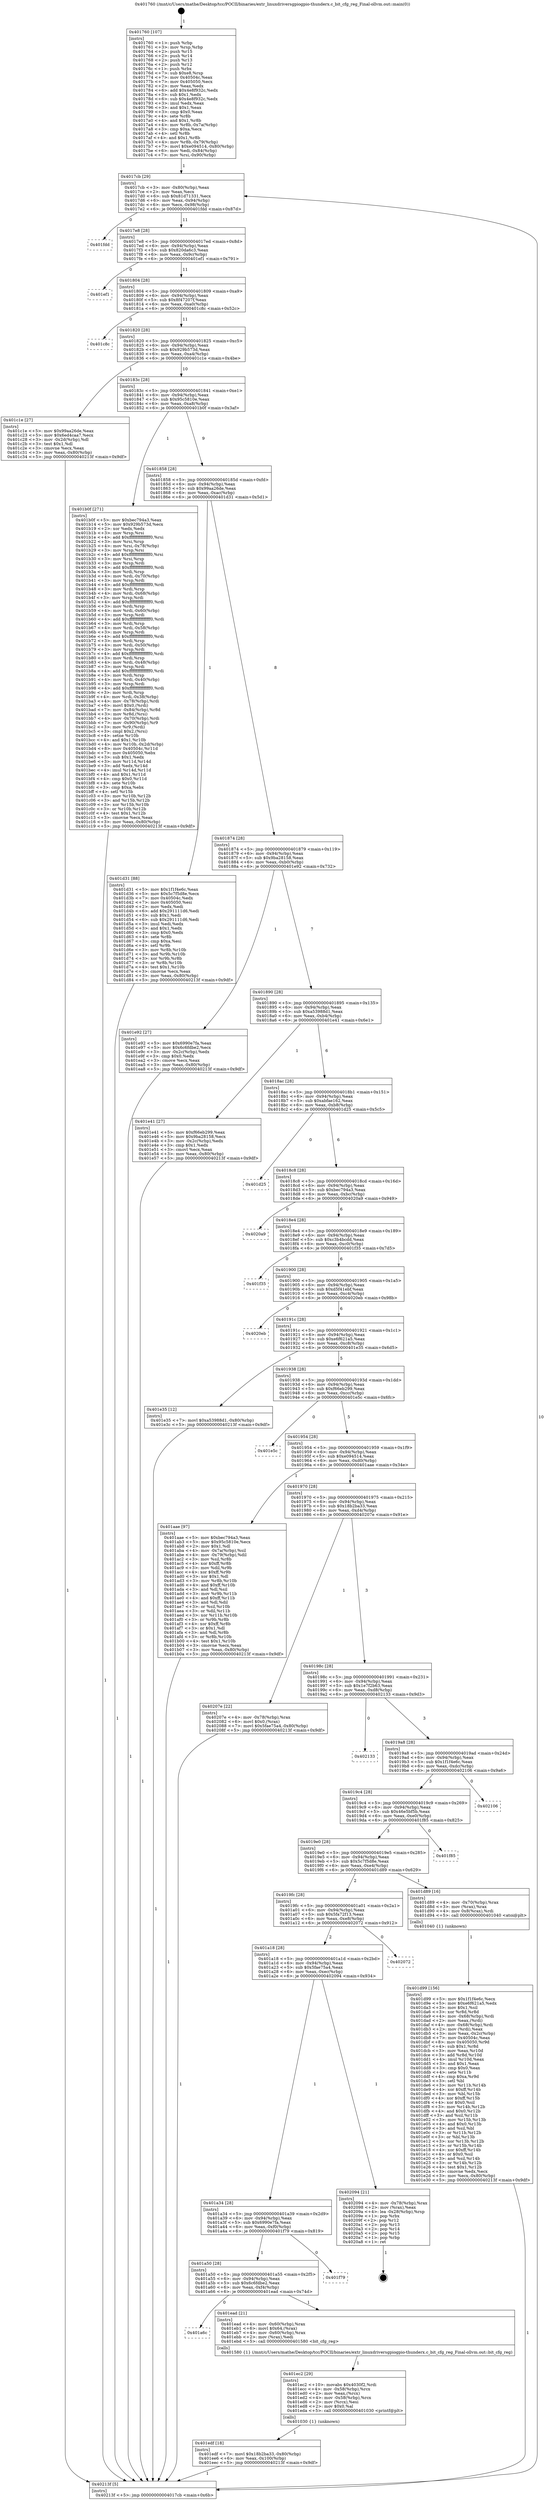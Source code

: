 digraph "0x401760" {
  label = "0x401760 (/mnt/c/Users/mathe/Desktop/tcc/POCII/binaries/extr_linuxdriversgpiogpio-thunderx.c_bit_cfg_reg_Final-ollvm.out::main(0))"
  labelloc = "t"
  node[shape=record]

  Entry [label="",width=0.3,height=0.3,shape=circle,fillcolor=black,style=filled]
  "0x4017cb" [label="{
     0x4017cb [29]\l
     | [instrs]\l
     &nbsp;&nbsp;0x4017cb \<+3\>: mov -0x80(%rbp),%eax\l
     &nbsp;&nbsp;0x4017ce \<+2\>: mov %eax,%ecx\l
     &nbsp;&nbsp;0x4017d0 \<+6\>: sub $0x81d71331,%ecx\l
     &nbsp;&nbsp;0x4017d6 \<+6\>: mov %eax,-0x94(%rbp)\l
     &nbsp;&nbsp;0x4017dc \<+6\>: mov %ecx,-0x98(%rbp)\l
     &nbsp;&nbsp;0x4017e2 \<+6\>: je 0000000000401fdd \<main+0x87d\>\l
  }"]
  "0x401fdd" [label="{
     0x401fdd\l
  }", style=dashed]
  "0x4017e8" [label="{
     0x4017e8 [28]\l
     | [instrs]\l
     &nbsp;&nbsp;0x4017e8 \<+5\>: jmp 00000000004017ed \<main+0x8d\>\l
     &nbsp;&nbsp;0x4017ed \<+6\>: mov -0x94(%rbp),%eax\l
     &nbsp;&nbsp;0x4017f3 \<+5\>: sub $0x820da6c3,%eax\l
     &nbsp;&nbsp;0x4017f8 \<+6\>: mov %eax,-0x9c(%rbp)\l
     &nbsp;&nbsp;0x4017fe \<+6\>: je 0000000000401ef1 \<main+0x791\>\l
  }"]
  Exit [label="",width=0.3,height=0.3,shape=circle,fillcolor=black,style=filled,peripheries=2]
  "0x401ef1" [label="{
     0x401ef1\l
  }", style=dashed]
  "0x401804" [label="{
     0x401804 [28]\l
     | [instrs]\l
     &nbsp;&nbsp;0x401804 \<+5\>: jmp 0000000000401809 \<main+0xa9\>\l
     &nbsp;&nbsp;0x401809 \<+6\>: mov -0x94(%rbp),%eax\l
     &nbsp;&nbsp;0x40180f \<+5\>: sub $0x8f47207f,%eax\l
     &nbsp;&nbsp;0x401814 \<+6\>: mov %eax,-0xa0(%rbp)\l
     &nbsp;&nbsp;0x40181a \<+6\>: je 0000000000401c8c \<main+0x52c\>\l
  }"]
  "0x401edf" [label="{
     0x401edf [18]\l
     | [instrs]\l
     &nbsp;&nbsp;0x401edf \<+7\>: movl $0x18b2ba33,-0x80(%rbp)\l
     &nbsp;&nbsp;0x401ee6 \<+6\>: mov %eax,-0x100(%rbp)\l
     &nbsp;&nbsp;0x401eec \<+5\>: jmp 000000000040213f \<main+0x9df\>\l
  }"]
  "0x401c8c" [label="{
     0x401c8c\l
  }", style=dashed]
  "0x401820" [label="{
     0x401820 [28]\l
     | [instrs]\l
     &nbsp;&nbsp;0x401820 \<+5\>: jmp 0000000000401825 \<main+0xc5\>\l
     &nbsp;&nbsp;0x401825 \<+6\>: mov -0x94(%rbp),%eax\l
     &nbsp;&nbsp;0x40182b \<+5\>: sub $0x929b573d,%eax\l
     &nbsp;&nbsp;0x401830 \<+6\>: mov %eax,-0xa4(%rbp)\l
     &nbsp;&nbsp;0x401836 \<+6\>: je 0000000000401c1e \<main+0x4be\>\l
  }"]
  "0x401ec2" [label="{
     0x401ec2 [29]\l
     | [instrs]\l
     &nbsp;&nbsp;0x401ec2 \<+10\>: movabs $0x4030f2,%rdi\l
     &nbsp;&nbsp;0x401ecc \<+4\>: mov -0x58(%rbp),%rcx\l
     &nbsp;&nbsp;0x401ed0 \<+2\>: mov %eax,(%rcx)\l
     &nbsp;&nbsp;0x401ed2 \<+4\>: mov -0x58(%rbp),%rcx\l
     &nbsp;&nbsp;0x401ed6 \<+2\>: mov (%rcx),%esi\l
     &nbsp;&nbsp;0x401ed8 \<+2\>: mov $0x0,%al\l
     &nbsp;&nbsp;0x401eda \<+5\>: call 0000000000401030 \<printf@plt\>\l
     | [calls]\l
     &nbsp;&nbsp;0x401030 \{1\} (unknown)\l
  }"]
  "0x401c1e" [label="{
     0x401c1e [27]\l
     | [instrs]\l
     &nbsp;&nbsp;0x401c1e \<+5\>: mov $0x99aa26de,%eax\l
     &nbsp;&nbsp;0x401c23 \<+5\>: mov $0x6ed4caa7,%ecx\l
     &nbsp;&nbsp;0x401c28 \<+3\>: mov -0x2d(%rbp),%dl\l
     &nbsp;&nbsp;0x401c2b \<+3\>: test $0x1,%dl\l
     &nbsp;&nbsp;0x401c2e \<+3\>: cmovne %ecx,%eax\l
     &nbsp;&nbsp;0x401c31 \<+3\>: mov %eax,-0x80(%rbp)\l
     &nbsp;&nbsp;0x401c34 \<+5\>: jmp 000000000040213f \<main+0x9df\>\l
  }"]
  "0x40183c" [label="{
     0x40183c [28]\l
     | [instrs]\l
     &nbsp;&nbsp;0x40183c \<+5\>: jmp 0000000000401841 \<main+0xe1\>\l
     &nbsp;&nbsp;0x401841 \<+6\>: mov -0x94(%rbp),%eax\l
     &nbsp;&nbsp;0x401847 \<+5\>: sub $0x95c5810e,%eax\l
     &nbsp;&nbsp;0x40184c \<+6\>: mov %eax,-0xa8(%rbp)\l
     &nbsp;&nbsp;0x401852 \<+6\>: je 0000000000401b0f \<main+0x3af\>\l
  }"]
  "0x401a6c" [label="{
     0x401a6c\l
  }", style=dashed]
  "0x401b0f" [label="{
     0x401b0f [271]\l
     | [instrs]\l
     &nbsp;&nbsp;0x401b0f \<+5\>: mov $0xbec794a3,%eax\l
     &nbsp;&nbsp;0x401b14 \<+5\>: mov $0x929b573d,%ecx\l
     &nbsp;&nbsp;0x401b19 \<+2\>: xor %edx,%edx\l
     &nbsp;&nbsp;0x401b1b \<+3\>: mov %rsp,%rsi\l
     &nbsp;&nbsp;0x401b1e \<+4\>: add $0xfffffffffffffff0,%rsi\l
     &nbsp;&nbsp;0x401b22 \<+3\>: mov %rsi,%rsp\l
     &nbsp;&nbsp;0x401b25 \<+4\>: mov %rsi,-0x78(%rbp)\l
     &nbsp;&nbsp;0x401b29 \<+3\>: mov %rsp,%rsi\l
     &nbsp;&nbsp;0x401b2c \<+4\>: add $0xfffffffffffffff0,%rsi\l
     &nbsp;&nbsp;0x401b30 \<+3\>: mov %rsi,%rsp\l
     &nbsp;&nbsp;0x401b33 \<+3\>: mov %rsp,%rdi\l
     &nbsp;&nbsp;0x401b36 \<+4\>: add $0xfffffffffffffff0,%rdi\l
     &nbsp;&nbsp;0x401b3a \<+3\>: mov %rdi,%rsp\l
     &nbsp;&nbsp;0x401b3d \<+4\>: mov %rdi,-0x70(%rbp)\l
     &nbsp;&nbsp;0x401b41 \<+3\>: mov %rsp,%rdi\l
     &nbsp;&nbsp;0x401b44 \<+4\>: add $0xfffffffffffffff0,%rdi\l
     &nbsp;&nbsp;0x401b48 \<+3\>: mov %rdi,%rsp\l
     &nbsp;&nbsp;0x401b4b \<+4\>: mov %rdi,-0x68(%rbp)\l
     &nbsp;&nbsp;0x401b4f \<+3\>: mov %rsp,%rdi\l
     &nbsp;&nbsp;0x401b52 \<+4\>: add $0xfffffffffffffff0,%rdi\l
     &nbsp;&nbsp;0x401b56 \<+3\>: mov %rdi,%rsp\l
     &nbsp;&nbsp;0x401b59 \<+4\>: mov %rdi,-0x60(%rbp)\l
     &nbsp;&nbsp;0x401b5d \<+3\>: mov %rsp,%rdi\l
     &nbsp;&nbsp;0x401b60 \<+4\>: add $0xfffffffffffffff0,%rdi\l
     &nbsp;&nbsp;0x401b64 \<+3\>: mov %rdi,%rsp\l
     &nbsp;&nbsp;0x401b67 \<+4\>: mov %rdi,-0x58(%rbp)\l
     &nbsp;&nbsp;0x401b6b \<+3\>: mov %rsp,%rdi\l
     &nbsp;&nbsp;0x401b6e \<+4\>: add $0xfffffffffffffff0,%rdi\l
     &nbsp;&nbsp;0x401b72 \<+3\>: mov %rdi,%rsp\l
     &nbsp;&nbsp;0x401b75 \<+4\>: mov %rdi,-0x50(%rbp)\l
     &nbsp;&nbsp;0x401b79 \<+3\>: mov %rsp,%rdi\l
     &nbsp;&nbsp;0x401b7c \<+4\>: add $0xfffffffffffffff0,%rdi\l
     &nbsp;&nbsp;0x401b80 \<+3\>: mov %rdi,%rsp\l
     &nbsp;&nbsp;0x401b83 \<+4\>: mov %rdi,-0x48(%rbp)\l
     &nbsp;&nbsp;0x401b87 \<+3\>: mov %rsp,%rdi\l
     &nbsp;&nbsp;0x401b8a \<+4\>: add $0xfffffffffffffff0,%rdi\l
     &nbsp;&nbsp;0x401b8e \<+3\>: mov %rdi,%rsp\l
     &nbsp;&nbsp;0x401b91 \<+4\>: mov %rdi,-0x40(%rbp)\l
     &nbsp;&nbsp;0x401b95 \<+3\>: mov %rsp,%rdi\l
     &nbsp;&nbsp;0x401b98 \<+4\>: add $0xfffffffffffffff0,%rdi\l
     &nbsp;&nbsp;0x401b9c \<+3\>: mov %rdi,%rsp\l
     &nbsp;&nbsp;0x401b9f \<+4\>: mov %rdi,-0x38(%rbp)\l
     &nbsp;&nbsp;0x401ba3 \<+4\>: mov -0x78(%rbp),%rdi\l
     &nbsp;&nbsp;0x401ba7 \<+6\>: movl $0x0,(%rdi)\l
     &nbsp;&nbsp;0x401bad \<+7\>: mov -0x84(%rbp),%r8d\l
     &nbsp;&nbsp;0x401bb4 \<+3\>: mov %r8d,(%rsi)\l
     &nbsp;&nbsp;0x401bb7 \<+4\>: mov -0x70(%rbp),%rdi\l
     &nbsp;&nbsp;0x401bbb \<+7\>: mov -0x90(%rbp),%r9\l
     &nbsp;&nbsp;0x401bc2 \<+3\>: mov %r9,(%rdi)\l
     &nbsp;&nbsp;0x401bc5 \<+3\>: cmpl $0x2,(%rsi)\l
     &nbsp;&nbsp;0x401bc8 \<+4\>: setne %r10b\l
     &nbsp;&nbsp;0x401bcc \<+4\>: and $0x1,%r10b\l
     &nbsp;&nbsp;0x401bd0 \<+4\>: mov %r10b,-0x2d(%rbp)\l
     &nbsp;&nbsp;0x401bd4 \<+8\>: mov 0x40504c,%r11d\l
     &nbsp;&nbsp;0x401bdc \<+7\>: mov 0x405050,%ebx\l
     &nbsp;&nbsp;0x401be3 \<+3\>: sub $0x1,%edx\l
     &nbsp;&nbsp;0x401be6 \<+3\>: mov %r11d,%r14d\l
     &nbsp;&nbsp;0x401be9 \<+3\>: add %edx,%r14d\l
     &nbsp;&nbsp;0x401bec \<+4\>: imul %r14d,%r11d\l
     &nbsp;&nbsp;0x401bf0 \<+4\>: and $0x1,%r11d\l
     &nbsp;&nbsp;0x401bf4 \<+4\>: cmp $0x0,%r11d\l
     &nbsp;&nbsp;0x401bf8 \<+4\>: sete %r10b\l
     &nbsp;&nbsp;0x401bfc \<+3\>: cmp $0xa,%ebx\l
     &nbsp;&nbsp;0x401bff \<+4\>: setl %r15b\l
     &nbsp;&nbsp;0x401c03 \<+3\>: mov %r10b,%r12b\l
     &nbsp;&nbsp;0x401c06 \<+3\>: and %r15b,%r12b\l
     &nbsp;&nbsp;0x401c09 \<+3\>: xor %r15b,%r10b\l
     &nbsp;&nbsp;0x401c0c \<+3\>: or %r10b,%r12b\l
     &nbsp;&nbsp;0x401c0f \<+4\>: test $0x1,%r12b\l
     &nbsp;&nbsp;0x401c13 \<+3\>: cmovne %ecx,%eax\l
     &nbsp;&nbsp;0x401c16 \<+3\>: mov %eax,-0x80(%rbp)\l
     &nbsp;&nbsp;0x401c19 \<+5\>: jmp 000000000040213f \<main+0x9df\>\l
  }"]
  "0x401858" [label="{
     0x401858 [28]\l
     | [instrs]\l
     &nbsp;&nbsp;0x401858 \<+5\>: jmp 000000000040185d \<main+0xfd\>\l
     &nbsp;&nbsp;0x40185d \<+6\>: mov -0x94(%rbp),%eax\l
     &nbsp;&nbsp;0x401863 \<+5\>: sub $0x99aa26de,%eax\l
     &nbsp;&nbsp;0x401868 \<+6\>: mov %eax,-0xac(%rbp)\l
     &nbsp;&nbsp;0x40186e \<+6\>: je 0000000000401d31 \<main+0x5d1\>\l
  }"]
  "0x401ead" [label="{
     0x401ead [21]\l
     | [instrs]\l
     &nbsp;&nbsp;0x401ead \<+4\>: mov -0x60(%rbp),%rax\l
     &nbsp;&nbsp;0x401eb1 \<+6\>: movl $0x64,(%rax)\l
     &nbsp;&nbsp;0x401eb7 \<+4\>: mov -0x60(%rbp),%rax\l
     &nbsp;&nbsp;0x401ebb \<+2\>: mov (%rax),%edi\l
     &nbsp;&nbsp;0x401ebd \<+5\>: call 0000000000401580 \<bit_cfg_reg\>\l
     | [calls]\l
     &nbsp;&nbsp;0x401580 \{1\} (/mnt/c/Users/mathe/Desktop/tcc/POCII/binaries/extr_linuxdriversgpiogpio-thunderx.c_bit_cfg_reg_Final-ollvm.out::bit_cfg_reg)\l
  }"]
  "0x401d31" [label="{
     0x401d31 [88]\l
     | [instrs]\l
     &nbsp;&nbsp;0x401d31 \<+5\>: mov $0x1f1f4e6c,%eax\l
     &nbsp;&nbsp;0x401d36 \<+5\>: mov $0x5c7f5d8e,%ecx\l
     &nbsp;&nbsp;0x401d3b \<+7\>: mov 0x40504c,%edx\l
     &nbsp;&nbsp;0x401d42 \<+7\>: mov 0x405050,%esi\l
     &nbsp;&nbsp;0x401d49 \<+2\>: mov %edx,%edi\l
     &nbsp;&nbsp;0x401d4b \<+6\>: add $0x291111d6,%edi\l
     &nbsp;&nbsp;0x401d51 \<+3\>: sub $0x1,%edi\l
     &nbsp;&nbsp;0x401d54 \<+6\>: sub $0x291111d6,%edi\l
     &nbsp;&nbsp;0x401d5a \<+3\>: imul %edi,%edx\l
     &nbsp;&nbsp;0x401d5d \<+3\>: and $0x1,%edx\l
     &nbsp;&nbsp;0x401d60 \<+3\>: cmp $0x0,%edx\l
     &nbsp;&nbsp;0x401d63 \<+4\>: sete %r8b\l
     &nbsp;&nbsp;0x401d67 \<+3\>: cmp $0xa,%esi\l
     &nbsp;&nbsp;0x401d6a \<+4\>: setl %r9b\l
     &nbsp;&nbsp;0x401d6e \<+3\>: mov %r8b,%r10b\l
     &nbsp;&nbsp;0x401d71 \<+3\>: and %r9b,%r10b\l
     &nbsp;&nbsp;0x401d74 \<+3\>: xor %r9b,%r8b\l
     &nbsp;&nbsp;0x401d77 \<+3\>: or %r8b,%r10b\l
     &nbsp;&nbsp;0x401d7a \<+4\>: test $0x1,%r10b\l
     &nbsp;&nbsp;0x401d7e \<+3\>: cmovne %ecx,%eax\l
     &nbsp;&nbsp;0x401d81 \<+3\>: mov %eax,-0x80(%rbp)\l
     &nbsp;&nbsp;0x401d84 \<+5\>: jmp 000000000040213f \<main+0x9df\>\l
  }"]
  "0x401874" [label="{
     0x401874 [28]\l
     | [instrs]\l
     &nbsp;&nbsp;0x401874 \<+5\>: jmp 0000000000401879 \<main+0x119\>\l
     &nbsp;&nbsp;0x401879 \<+6\>: mov -0x94(%rbp),%eax\l
     &nbsp;&nbsp;0x40187f \<+5\>: sub $0x9ba28158,%eax\l
     &nbsp;&nbsp;0x401884 \<+6\>: mov %eax,-0xb0(%rbp)\l
     &nbsp;&nbsp;0x40188a \<+6\>: je 0000000000401e92 \<main+0x732\>\l
  }"]
  "0x401a50" [label="{
     0x401a50 [28]\l
     | [instrs]\l
     &nbsp;&nbsp;0x401a50 \<+5\>: jmp 0000000000401a55 \<main+0x2f5\>\l
     &nbsp;&nbsp;0x401a55 \<+6\>: mov -0x94(%rbp),%eax\l
     &nbsp;&nbsp;0x401a5b \<+5\>: sub $0x6c6fdbe2,%eax\l
     &nbsp;&nbsp;0x401a60 \<+6\>: mov %eax,-0xf4(%rbp)\l
     &nbsp;&nbsp;0x401a66 \<+6\>: je 0000000000401ead \<main+0x74d\>\l
  }"]
  "0x401e92" [label="{
     0x401e92 [27]\l
     | [instrs]\l
     &nbsp;&nbsp;0x401e92 \<+5\>: mov $0x6990e7fa,%eax\l
     &nbsp;&nbsp;0x401e97 \<+5\>: mov $0x6c6fdbe2,%ecx\l
     &nbsp;&nbsp;0x401e9c \<+3\>: mov -0x2c(%rbp),%edx\l
     &nbsp;&nbsp;0x401e9f \<+3\>: cmp $0x0,%edx\l
     &nbsp;&nbsp;0x401ea2 \<+3\>: cmove %ecx,%eax\l
     &nbsp;&nbsp;0x401ea5 \<+3\>: mov %eax,-0x80(%rbp)\l
     &nbsp;&nbsp;0x401ea8 \<+5\>: jmp 000000000040213f \<main+0x9df\>\l
  }"]
  "0x401890" [label="{
     0x401890 [28]\l
     | [instrs]\l
     &nbsp;&nbsp;0x401890 \<+5\>: jmp 0000000000401895 \<main+0x135\>\l
     &nbsp;&nbsp;0x401895 \<+6\>: mov -0x94(%rbp),%eax\l
     &nbsp;&nbsp;0x40189b \<+5\>: sub $0xa53988d1,%eax\l
     &nbsp;&nbsp;0x4018a0 \<+6\>: mov %eax,-0xb4(%rbp)\l
     &nbsp;&nbsp;0x4018a6 \<+6\>: je 0000000000401e41 \<main+0x6e1\>\l
  }"]
  "0x401f79" [label="{
     0x401f79\l
  }", style=dashed]
  "0x401e41" [label="{
     0x401e41 [27]\l
     | [instrs]\l
     &nbsp;&nbsp;0x401e41 \<+5\>: mov $0xf66eb299,%eax\l
     &nbsp;&nbsp;0x401e46 \<+5\>: mov $0x9ba28158,%ecx\l
     &nbsp;&nbsp;0x401e4b \<+3\>: mov -0x2c(%rbp),%edx\l
     &nbsp;&nbsp;0x401e4e \<+3\>: cmp $0x1,%edx\l
     &nbsp;&nbsp;0x401e51 \<+3\>: cmovl %ecx,%eax\l
     &nbsp;&nbsp;0x401e54 \<+3\>: mov %eax,-0x80(%rbp)\l
     &nbsp;&nbsp;0x401e57 \<+5\>: jmp 000000000040213f \<main+0x9df\>\l
  }"]
  "0x4018ac" [label="{
     0x4018ac [28]\l
     | [instrs]\l
     &nbsp;&nbsp;0x4018ac \<+5\>: jmp 00000000004018b1 \<main+0x151\>\l
     &nbsp;&nbsp;0x4018b1 \<+6\>: mov -0x94(%rbp),%eax\l
     &nbsp;&nbsp;0x4018b7 \<+5\>: sub $0xabfae162,%eax\l
     &nbsp;&nbsp;0x4018bc \<+6\>: mov %eax,-0xb8(%rbp)\l
     &nbsp;&nbsp;0x4018c2 \<+6\>: je 0000000000401d25 \<main+0x5c5\>\l
  }"]
  "0x401a34" [label="{
     0x401a34 [28]\l
     | [instrs]\l
     &nbsp;&nbsp;0x401a34 \<+5\>: jmp 0000000000401a39 \<main+0x2d9\>\l
     &nbsp;&nbsp;0x401a39 \<+6\>: mov -0x94(%rbp),%eax\l
     &nbsp;&nbsp;0x401a3f \<+5\>: sub $0x6990e7fa,%eax\l
     &nbsp;&nbsp;0x401a44 \<+6\>: mov %eax,-0xf0(%rbp)\l
     &nbsp;&nbsp;0x401a4a \<+6\>: je 0000000000401f79 \<main+0x819\>\l
  }"]
  "0x401d25" [label="{
     0x401d25\l
  }", style=dashed]
  "0x4018c8" [label="{
     0x4018c8 [28]\l
     | [instrs]\l
     &nbsp;&nbsp;0x4018c8 \<+5\>: jmp 00000000004018cd \<main+0x16d\>\l
     &nbsp;&nbsp;0x4018cd \<+6\>: mov -0x94(%rbp),%eax\l
     &nbsp;&nbsp;0x4018d3 \<+5\>: sub $0xbec794a3,%eax\l
     &nbsp;&nbsp;0x4018d8 \<+6\>: mov %eax,-0xbc(%rbp)\l
     &nbsp;&nbsp;0x4018de \<+6\>: je 00000000004020a9 \<main+0x949\>\l
  }"]
  "0x402094" [label="{
     0x402094 [21]\l
     | [instrs]\l
     &nbsp;&nbsp;0x402094 \<+4\>: mov -0x78(%rbp),%rax\l
     &nbsp;&nbsp;0x402098 \<+2\>: mov (%rax),%eax\l
     &nbsp;&nbsp;0x40209a \<+4\>: lea -0x28(%rbp),%rsp\l
     &nbsp;&nbsp;0x40209e \<+1\>: pop %rbx\l
     &nbsp;&nbsp;0x40209f \<+2\>: pop %r12\l
     &nbsp;&nbsp;0x4020a1 \<+2\>: pop %r13\l
     &nbsp;&nbsp;0x4020a3 \<+2\>: pop %r14\l
     &nbsp;&nbsp;0x4020a5 \<+2\>: pop %r15\l
     &nbsp;&nbsp;0x4020a7 \<+1\>: pop %rbp\l
     &nbsp;&nbsp;0x4020a8 \<+1\>: ret\l
  }"]
  "0x4020a9" [label="{
     0x4020a9\l
  }", style=dashed]
  "0x4018e4" [label="{
     0x4018e4 [28]\l
     | [instrs]\l
     &nbsp;&nbsp;0x4018e4 \<+5\>: jmp 00000000004018e9 \<main+0x189\>\l
     &nbsp;&nbsp;0x4018e9 \<+6\>: mov -0x94(%rbp),%eax\l
     &nbsp;&nbsp;0x4018ef \<+5\>: sub $0xc3b4bcdd,%eax\l
     &nbsp;&nbsp;0x4018f4 \<+6\>: mov %eax,-0xc0(%rbp)\l
     &nbsp;&nbsp;0x4018fa \<+6\>: je 0000000000401f35 \<main+0x7d5\>\l
  }"]
  "0x401a18" [label="{
     0x401a18 [28]\l
     | [instrs]\l
     &nbsp;&nbsp;0x401a18 \<+5\>: jmp 0000000000401a1d \<main+0x2bd\>\l
     &nbsp;&nbsp;0x401a1d \<+6\>: mov -0x94(%rbp),%eax\l
     &nbsp;&nbsp;0x401a23 \<+5\>: sub $0x5fae75a4,%eax\l
     &nbsp;&nbsp;0x401a28 \<+6\>: mov %eax,-0xec(%rbp)\l
     &nbsp;&nbsp;0x401a2e \<+6\>: je 0000000000402094 \<main+0x934\>\l
  }"]
  "0x401f35" [label="{
     0x401f35\l
  }", style=dashed]
  "0x401900" [label="{
     0x401900 [28]\l
     | [instrs]\l
     &nbsp;&nbsp;0x401900 \<+5\>: jmp 0000000000401905 \<main+0x1a5\>\l
     &nbsp;&nbsp;0x401905 \<+6\>: mov -0x94(%rbp),%eax\l
     &nbsp;&nbsp;0x40190b \<+5\>: sub $0xd5f41ebf,%eax\l
     &nbsp;&nbsp;0x401910 \<+6\>: mov %eax,-0xc4(%rbp)\l
     &nbsp;&nbsp;0x401916 \<+6\>: je 00000000004020eb \<main+0x98b\>\l
  }"]
  "0x402072" [label="{
     0x402072\l
  }", style=dashed]
  "0x4020eb" [label="{
     0x4020eb\l
  }", style=dashed]
  "0x40191c" [label="{
     0x40191c [28]\l
     | [instrs]\l
     &nbsp;&nbsp;0x40191c \<+5\>: jmp 0000000000401921 \<main+0x1c1\>\l
     &nbsp;&nbsp;0x401921 \<+6\>: mov -0x94(%rbp),%eax\l
     &nbsp;&nbsp;0x401927 \<+5\>: sub $0xe6f621a5,%eax\l
     &nbsp;&nbsp;0x40192c \<+6\>: mov %eax,-0xc8(%rbp)\l
     &nbsp;&nbsp;0x401932 \<+6\>: je 0000000000401e35 \<main+0x6d5\>\l
  }"]
  "0x401d99" [label="{
     0x401d99 [156]\l
     | [instrs]\l
     &nbsp;&nbsp;0x401d99 \<+5\>: mov $0x1f1f4e6c,%ecx\l
     &nbsp;&nbsp;0x401d9e \<+5\>: mov $0xe6f621a5,%edx\l
     &nbsp;&nbsp;0x401da3 \<+3\>: mov $0x1,%sil\l
     &nbsp;&nbsp;0x401da6 \<+3\>: xor %r8d,%r8d\l
     &nbsp;&nbsp;0x401da9 \<+4\>: mov -0x68(%rbp),%rdi\l
     &nbsp;&nbsp;0x401dad \<+2\>: mov %eax,(%rdi)\l
     &nbsp;&nbsp;0x401daf \<+4\>: mov -0x68(%rbp),%rdi\l
     &nbsp;&nbsp;0x401db3 \<+2\>: mov (%rdi),%eax\l
     &nbsp;&nbsp;0x401db5 \<+3\>: mov %eax,-0x2c(%rbp)\l
     &nbsp;&nbsp;0x401db8 \<+7\>: mov 0x40504c,%eax\l
     &nbsp;&nbsp;0x401dbf \<+8\>: mov 0x405050,%r9d\l
     &nbsp;&nbsp;0x401dc7 \<+4\>: sub $0x1,%r8d\l
     &nbsp;&nbsp;0x401dcb \<+3\>: mov %eax,%r10d\l
     &nbsp;&nbsp;0x401dce \<+3\>: add %r8d,%r10d\l
     &nbsp;&nbsp;0x401dd1 \<+4\>: imul %r10d,%eax\l
     &nbsp;&nbsp;0x401dd5 \<+3\>: and $0x1,%eax\l
     &nbsp;&nbsp;0x401dd8 \<+3\>: cmp $0x0,%eax\l
     &nbsp;&nbsp;0x401ddb \<+4\>: sete %r11b\l
     &nbsp;&nbsp;0x401ddf \<+4\>: cmp $0xa,%r9d\l
     &nbsp;&nbsp;0x401de3 \<+3\>: setl %bl\l
     &nbsp;&nbsp;0x401de6 \<+3\>: mov %r11b,%r14b\l
     &nbsp;&nbsp;0x401de9 \<+4\>: xor $0xff,%r14b\l
     &nbsp;&nbsp;0x401ded \<+3\>: mov %bl,%r15b\l
     &nbsp;&nbsp;0x401df0 \<+4\>: xor $0xff,%r15b\l
     &nbsp;&nbsp;0x401df4 \<+4\>: xor $0x0,%sil\l
     &nbsp;&nbsp;0x401df8 \<+3\>: mov %r14b,%r12b\l
     &nbsp;&nbsp;0x401dfb \<+4\>: and $0x0,%r12b\l
     &nbsp;&nbsp;0x401dff \<+3\>: and %sil,%r11b\l
     &nbsp;&nbsp;0x401e02 \<+3\>: mov %r15b,%r13b\l
     &nbsp;&nbsp;0x401e05 \<+4\>: and $0x0,%r13b\l
     &nbsp;&nbsp;0x401e09 \<+3\>: and %sil,%bl\l
     &nbsp;&nbsp;0x401e0c \<+3\>: or %r11b,%r12b\l
     &nbsp;&nbsp;0x401e0f \<+3\>: or %bl,%r13b\l
     &nbsp;&nbsp;0x401e12 \<+3\>: xor %r13b,%r12b\l
     &nbsp;&nbsp;0x401e15 \<+3\>: or %r15b,%r14b\l
     &nbsp;&nbsp;0x401e18 \<+4\>: xor $0xff,%r14b\l
     &nbsp;&nbsp;0x401e1c \<+4\>: or $0x0,%sil\l
     &nbsp;&nbsp;0x401e20 \<+3\>: and %sil,%r14b\l
     &nbsp;&nbsp;0x401e23 \<+3\>: or %r14b,%r12b\l
     &nbsp;&nbsp;0x401e26 \<+4\>: test $0x1,%r12b\l
     &nbsp;&nbsp;0x401e2a \<+3\>: cmovne %edx,%ecx\l
     &nbsp;&nbsp;0x401e2d \<+3\>: mov %ecx,-0x80(%rbp)\l
     &nbsp;&nbsp;0x401e30 \<+5\>: jmp 000000000040213f \<main+0x9df\>\l
  }"]
  "0x401e35" [label="{
     0x401e35 [12]\l
     | [instrs]\l
     &nbsp;&nbsp;0x401e35 \<+7\>: movl $0xa53988d1,-0x80(%rbp)\l
     &nbsp;&nbsp;0x401e3c \<+5\>: jmp 000000000040213f \<main+0x9df\>\l
  }"]
  "0x401938" [label="{
     0x401938 [28]\l
     | [instrs]\l
     &nbsp;&nbsp;0x401938 \<+5\>: jmp 000000000040193d \<main+0x1dd\>\l
     &nbsp;&nbsp;0x40193d \<+6\>: mov -0x94(%rbp),%eax\l
     &nbsp;&nbsp;0x401943 \<+5\>: sub $0xf66eb299,%eax\l
     &nbsp;&nbsp;0x401948 \<+6\>: mov %eax,-0xcc(%rbp)\l
     &nbsp;&nbsp;0x40194e \<+6\>: je 0000000000401e5c \<main+0x6fc\>\l
  }"]
  "0x4019fc" [label="{
     0x4019fc [28]\l
     | [instrs]\l
     &nbsp;&nbsp;0x4019fc \<+5\>: jmp 0000000000401a01 \<main+0x2a1\>\l
     &nbsp;&nbsp;0x401a01 \<+6\>: mov -0x94(%rbp),%eax\l
     &nbsp;&nbsp;0x401a07 \<+5\>: sub $0x5fa72f13,%eax\l
     &nbsp;&nbsp;0x401a0c \<+6\>: mov %eax,-0xe8(%rbp)\l
     &nbsp;&nbsp;0x401a12 \<+6\>: je 0000000000402072 \<main+0x912\>\l
  }"]
  "0x401e5c" [label="{
     0x401e5c\l
  }", style=dashed]
  "0x401954" [label="{
     0x401954 [28]\l
     | [instrs]\l
     &nbsp;&nbsp;0x401954 \<+5\>: jmp 0000000000401959 \<main+0x1f9\>\l
     &nbsp;&nbsp;0x401959 \<+6\>: mov -0x94(%rbp),%eax\l
     &nbsp;&nbsp;0x40195f \<+5\>: sub $0xe094514,%eax\l
     &nbsp;&nbsp;0x401964 \<+6\>: mov %eax,-0xd0(%rbp)\l
     &nbsp;&nbsp;0x40196a \<+6\>: je 0000000000401aae \<main+0x34e\>\l
  }"]
  "0x401d89" [label="{
     0x401d89 [16]\l
     | [instrs]\l
     &nbsp;&nbsp;0x401d89 \<+4\>: mov -0x70(%rbp),%rax\l
     &nbsp;&nbsp;0x401d8d \<+3\>: mov (%rax),%rax\l
     &nbsp;&nbsp;0x401d90 \<+4\>: mov 0x8(%rax),%rdi\l
     &nbsp;&nbsp;0x401d94 \<+5\>: call 0000000000401040 \<atoi@plt\>\l
     | [calls]\l
     &nbsp;&nbsp;0x401040 \{1\} (unknown)\l
  }"]
  "0x401aae" [label="{
     0x401aae [97]\l
     | [instrs]\l
     &nbsp;&nbsp;0x401aae \<+5\>: mov $0xbec794a3,%eax\l
     &nbsp;&nbsp;0x401ab3 \<+5\>: mov $0x95c5810e,%ecx\l
     &nbsp;&nbsp;0x401ab8 \<+2\>: mov $0x1,%dl\l
     &nbsp;&nbsp;0x401aba \<+4\>: mov -0x7a(%rbp),%sil\l
     &nbsp;&nbsp;0x401abe \<+4\>: mov -0x79(%rbp),%dil\l
     &nbsp;&nbsp;0x401ac2 \<+3\>: mov %sil,%r8b\l
     &nbsp;&nbsp;0x401ac5 \<+4\>: xor $0xff,%r8b\l
     &nbsp;&nbsp;0x401ac9 \<+3\>: mov %dil,%r9b\l
     &nbsp;&nbsp;0x401acc \<+4\>: xor $0xff,%r9b\l
     &nbsp;&nbsp;0x401ad0 \<+3\>: xor $0x1,%dl\l
     &nbsp;&nbsp;0x401ad3 \<+3\>: mov %r8b,%r10b\l
     &nbsp;&nbsp;0x401ad6 \<+4\>: and $0xff,%r10b\l
     &nbsp;&nbsp;0x401ada \<+3\>: and %dl,%sil\l
     &nbsp;&nbsp;0x401add \<+3\>: mov %r9b,%r11b\l
     &nbsp;&nbsp;0x401ae0 \<+4\>: and $0xff,%r11b\l
     &nbsp;&nbsp;0x401ae4 \<+3\>: and %dl,%dil\l
     &nbsp;&nbsp;0x401ae7 \<+3\>: or %sil,%r10b\l
     &nbsp;&nbsp;0x401aea \<+3\>: or %dil,%r11b\l
     &nbsp;&nbsp;0x401aed \<+3\>: xor %r11b,%r10b\l
     &nbsp;&nbsp;0x401af0 \<+3\>: or %r9b,%r8b\l
     &nbsp;&nbsp;0x401af3 \<+4\>: xor $0xff,%r8b\l
     &nbsp;&nbsp;0x401af7 \<+3\>: or $0x1,%dl\l
     &nbsp;&nbsp;0x401afa \<+3\>: and %dl,%r8b\l
     &nbsp;&nbsp;0x401afd \<+3\>: or %r8b,%r10b\l
     &nbsp;&nbsp;0x401b00 \<+4\>: test $0x1,%r10b\l
     &nbsp;&nbsp;0x401b04 \<+3\>: cmovne %ecx,%eax\l
     &nbsp;&nbsp;0x401b07 \<+3\>: mov %eax,-0x80(%rbp)\l
     &nbsp;&nbsp;0x401b0a \<+5\>: jmp 000000000040213f \<main+0x9df\>\l
  }"]
  "0x401970" [label="{
     0x401970 [28]\l
     | [instrs]\l
     &nbsp;&nbsp;0x401970 \<+5\>: jmp 0000000000401975 \<main+0x215\>\l
     &nbsp;&nbsp;0x401975 \<+6\>: mov -0x94(%rbp),%eax\l
     &nbsp;&nbsp;0x40197b \<+5\>: sub $0x18b2ba33,%eax\l
     &nbsp;&nbsp;0x401980 \<+6\>: mov %eax,-0xd4(%rbp)\l
     &nbsp;&nbsp;0x401986 \<+6\>: je 000000000040207e \<main+0x91e\>\l
  }"]
  "0x40213f" [label="{
     0x40213f [5]\l
     | [instrs]\l
     &nbsp;&nbsp;0x40213f \<+5\>: jmp 00000000004017cb \<main+0x6b\>\l
  }"]
  "0x401760" [label="{
     0x401760 [107]\l
     | [instrs]\l
     &nbsp;&nbsp;0x401760 \<+1\>: push %rbp\l
     &nbsp;&nbsp;0x401761 \<+3\>: mov %rsp,%rbp\l
     &nbsp;&nbsp;0x401764 \<+2\>: push %r15\l
     &nbsp;&nbsp;0x401766 \<+2\>: push %r14\l
     &nbsp;&nbsp;0x401768 \<+2\>: push %r13\l
     &nbsp;&nbsp;0x40176a \<+2\>: push %r12\l
     &nbsp;&nbsp;0x40176c \<+1\>: push %rbx\l
     &nbsp;&nbsp;0x40176d \<+7\>: sub $0xe8,%rsp\l
     &nbsp;&nbsp;0x401774 \<+7\>: mov 0x40504c,%eax\l
     &nbsp;&nbsp;0x40177b \<+7\>: mov 0x405050,%ecx\l
     &nbsp;&nbsp;0x401782 \<+2\>: mov %eax,%edx\l
     &nbsp;&nbsp;0x401784 \<+6\>: add $0x4e8f932c,%edx\l
     &nbsp;&nbsp;0x40178a \<+3\>: sub $0x1,%edx\l
     &nbsp;&nbsp;0x40178d \<+6\>: sub $0x4e8f932c,%edx\l
     &nbsp;&nbsp;0x401793 \<+3\>: imul %edx,%eax\l
     &nbsp;&nbsp;0x401796 \<+3\>: and $0x1,%eax\l
     &nbsp;&nbsp;0x401799 \<+3\>: cmp $0x0,%eax\l
     &nbsp;&nbsp;0x40179c \<+4\>: sete %r8b\l
     &nbsp;&nbsp;0x4017a0 \<+4\>: and $0x1,%r8b\l
     &nbsp;&nbsp;0x4017a4 \<+4\>: mov %r8b,-0x7a(%rbp)\l
     &nbsp;&nbsp;0x4017a8 \<+3\>: cmp $0xa,%ecx\l
     &nbsp;&nbsp;0x4017ab \<+4\>: setl %r8b\l
     &nbsp;&nbsp;0x4017af \<+4\>: and $0x1,%r8b\l
     &nbsp;&nbsp;0x4017b3 \<+4\>: mov %r8b,-0x79(%rbp)\l
     &nbsp;&nbsp;0x4017b7 \<+7\>: movl $0xe094514,-0x80(%rbp)\l
     &nbsp;&nbsp;0x4017be \<+6\>: mov %edi,-0x84(%rbp)\l
     &nbsp;&nbsp;0x4017c4 \<+7\>: mov %rsi,-0x90(%rbp)\l
  }"]
  "0x4019e0" [label="{
     0x4019e0 [28]\l
     | [instrs]\l
     &nbsp;&nbsp;0x4019e0 \<+5\>: jmp 00000000004019e5 \<main+0x285\>\l
     &nbsp;&nbsp;0x4019e5 \<+6\>: mov -0x94(%rbp),%eax\l
     &nbsp;&nbsp;0x4019eb \<+5\>: sub $0x5c7f5d8e,%eax\l
     &nbsp;&nbsp;0x4019f0 \<+6\>: mov %eax,-0xe4(%rbp)\l
     &nbsp;&nbsp;0x4019f6 \<+6\>: je 0000000000401d89 \<main+0x629\>\l
  }"]
  "0x401f85" [label="{
     0x401f85\l
  }", style=dashed]
  "0x40207e" [label="{
     0x40207e [22]\l
     | [instrs]\l
     &nbsp;&nbsp;0x40207e \<+4\>: mov -0x78(%rbp),%rax\l
     &nbsp;&nbsp;0x402082 \<+6\>: movl $0x0,(%rax)\l
     &nbsp;&nbsp;0x402088 \<+7\>: movl $0x5fae75a4,-0x80(%rbp)\l
     &nbsp;&nbsp;0x40208f \<+5\>: jmp 000000000040213f \<main+0x9df\>\l
  }"]
  "0x40198c" [label="{
     0x40198c [28]\l
     | [instrs]\l
     &nbsp;&nbsp;0x40198c \<+5\>: jmp 0000000000401991 \<main+0x231\>\l
     &nbsp;&nbsp;0x401991 \<+6\>: mov -0x94(%rbp),%eax\l
     &nbsp;&nbsp;0x401997 \<+5\>: sub $0x1e7f2b63,%eax\l
     &nbsp;&nbsp;0x40199c \<+6\>: mov %eax,-0xd8(%rbp)\l
     &nbsp;&nbsp;0x4019a2 \<+6\>: je 0000000000402133 \<main+0x9d3\>\l
  }"]
  "0x4019c4" [label="{
     0x4019c4 [28]\l
     | [instrs]\l
     &nbsp;&nbsp;0x4019c4 \<+5\>: jmp 00000000004019c9 \<main+0x269\>\l
     &nbsp;&nbsp;0x4019c9 \<+6\>: mov -0x94(%rbp),%eax\l
     &nbsp;&nbsp;0x4019cf \<+5\>: sub $0x46e5bf5b,%eax\l
     &nbsp;&nbsp;0x4019d4 \<+6\>: mov %eax,-0xe0(%rbp)\l
     &nbsp;&nbsp;0x4019da \<+6\>: je 0000000000401f85 \<main+0x825\>\l
  }"]
  "0x402133" [label="{
     0x402133\l
  }", style=dashed]
  "0x4019a8" [label="{
     0x4019a8 [28]\l
     | [instrs]\l
     &nbsp;&nbsp;0x4019a8 \<+5\>: jmp 00000000004019ad \<main+0x24d\>\l
     &nbsp;&nbsp;0x4019ad \<+6\>: mov -0x94(%rbp),%eax\l
     &nbsp;&nbsp;0x4019b3 \<+5\>: sub $0x1f1f4e6c,%eax\l
     &nbsp;&nbsp;0x4019b8 \<+6\>: mov %eax,-0xdc(%rbp)\l
     &nbsp;&nbsp;0x4019be \<+6\>: je 0000000000402106 \<main+0x9a6\>\l
  }"]
  "0x402106" [label="{
     0x402106\l
  }", style=dashed]
  Entry -> "0x401760" [label=" 1"]
  "0x4017cb" -> "0x401fdd" [label=" 0"]
  "0x4017cb" -> "0x4017e8" [label=" 11"]
  "0x402094" -> Exit [label=" 1"]
  "0x4017e8" -> "0x401ef1" [label=" 0"]
  "0x4017e8" -> "0x401804" [label=" 11"]
  "0x40207e" -> "0x40213f" [label=" 1"]
  "0x401804" -> "0x401c8c" [label=" 0"]
  "0x401804" -> "0x401820" [label=" 11"]
  "0x401edf" -> "0x40213f" [label=" 1"]
  "0x401820" -> "0x401c1e" [label=" 1"]
  "0x401820" -> "0x40183c" [label=" 10"]
  "0x401ec2" -> "0x401edf" [label=" 1"]
  "0x40183c" -> "0x401b0f" [label=" 1"]
  "0x40183c" -> "0x401858" [label=" 9"]
  "0x401ead" -> "0x401ec2" [label=" 1"]
  "0x401858" -> "0x401d31" [label=" 1"]
  "0x401858" -> "0x401874" [label=" 8"]
  "0x401a50" -> "0x401a6c" [label=" 0"]
  "0x401874" -> "0x401e92" [label=" 1"]
  "0x401874" -> "0x401890" [label=" 7"]
  "0x401a50" -> "0x401ead" [label=" 1"]
  "0x401890" -> "0x401e41" [label=" 1"]
  "0x401890" -> "0x4018ac" [label=" 6"]
  "0x401a34" -> "0x401a50" [label=" 1"]
  "0x4018ac" -> "0x401d25" [label=" 0"]
  "0x4018ac" -> "0x4018c8" [label=" 6"]
  "0x401a34" -> "0x401f79" [label=" 0"]
  "0x4018c8" -> "0x4020a9" [label=" 0"]
  "0x4018c8" -> "0x4018e4" [label=" 6"]
  "0x401a18" -> "0x401a34" [label=" 1"]
  "0x4018e4" -> "0x401f35" [label=" 0"]
  "0x4018e4" -> "0x401900" [label=" 6"]
  "0x401a18" -> "0x402094" [label=" 1"]
  "0x401900" -> "0x4020eb" [label=" 0"]
  "0x401900" -> "0x40191c" [label=" 6"]
  "0x4019fc" -> "0x401a18" [label=" 2"]
  "0x40191c" -> "0x401e35" [label=" 1"]
  "0x40191c" -> "0x401938" [label=" 5"]
  "0x4019fc" -> "0x402072" [label=" 0"]
  "0x401938" -> "0x401e5c" [label=" 0"]
  "0x401938" -> "0x401954" [label=" 5"]
  "0x401e92" -> "0x40213f" [label=" 1"]
  "0x401954" -> "0x401aae" [label=" 1"]
  "0x401954" -> "0x401970" [label=" 4"]
  "0x401aae" -> "0x40213f" [label=" 1"]
  "0x401760" -> "0x4017cb" [label=" 1"]
  "0x40213f" -> "0x4017cb" [label=" 10"]
  "0x401e41" -> "0x40213f" [label=" 1"]
  "0x401b0f" -> "0x40213f" [label=" 1"]
  "0x401c1e" -> "0x40213f" [label=" 1"]
  "0x401d31" -> "0x40213f" [label=" 1"]
  "0x401d99" -> "0x40213f" [label=" 1"]
  "0x401970" -> "0x40207e" [label=" 1"]
  "0x401970" -> "0x40198c" [label=" 3"]
  "0x401d89" -> "0x401d99" [label=" 1"]
  "0x40198c" -> "0x402133" [label=" 0"]
  "0x40198c" -> "0x4019a8" [label=" 3"]
  "0x4019e0" -> "0x401d89" [label=" 1"]
  "0x4019a8" -> "0x402106" [label=" 0"]
  "0x4019a8" -> "0x4019c4" [label=" 3"]
  "0x4019e0" -> "0x4019fc" [label=" 2"]
  "0x4019c4" -> "0x401f85" [label=" 0"]
  "0x4019c4" -> "0x4019e0" [label=" 3"]
  "0x401e35" -> "0x40213f" [label=" 1"]
}
